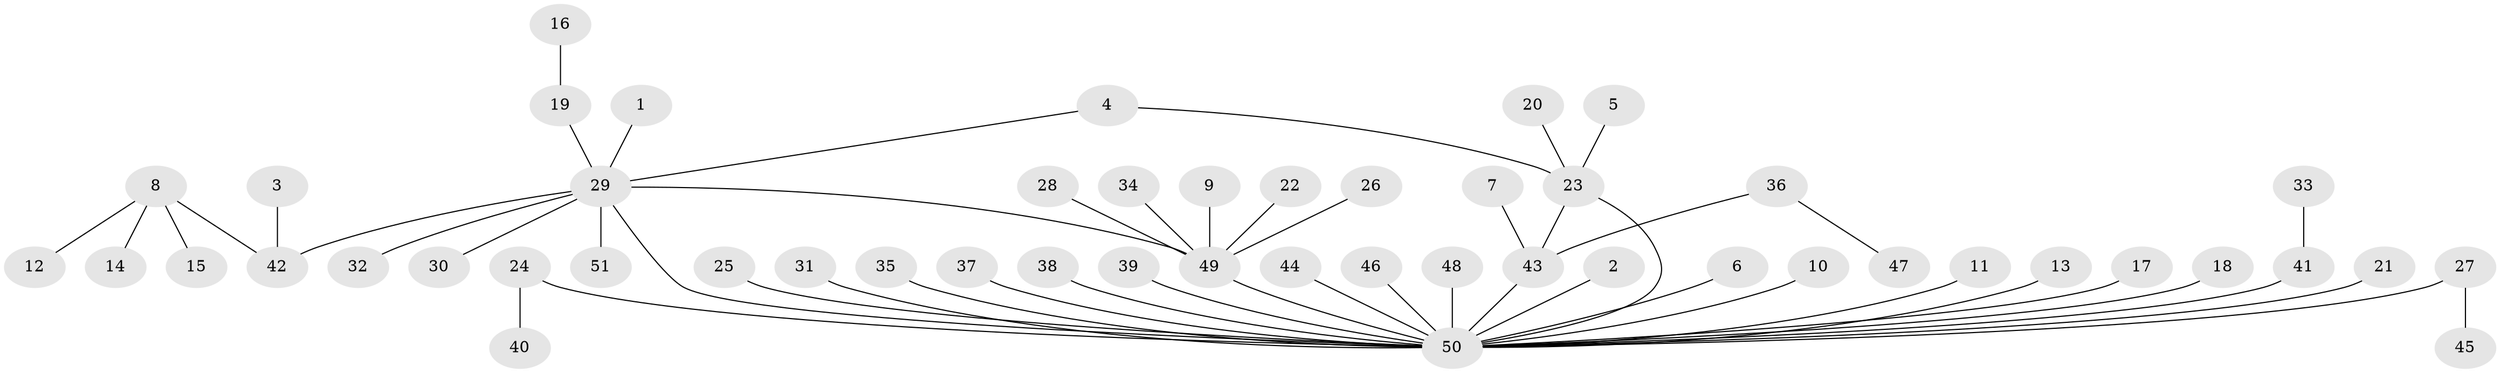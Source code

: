// original degree distribution, {28: 0.00980392156862745, 11: 0.00980392156862745, 1: 0.6666666666666666, 3: 0.08823529411764706, 5: 0.029411764705882353, 2: 0.12745098039215685, 7: 0.00980392156862745, 6: 0.0196078431372549, 4: 0.0392156862745098}
// Generated by graph-tools (version 1.1) at 2025/49/03/09/25 03:49:55]
// undirected, 51 vertices, 53 edges
graph export_dot {
graph [start="1"]
  node [color=gray90,style=filled];
  1;
  2;
  3;
  4;
  5;
  6;
  7;
  8;
  9;
  10;
  11;
  12;
  13;
  14;
  15;
  16;
  17;
  18;
  19;
  20;
  21;
  22;
  23;
  24;
  25;
  26;
  27;
  28;
  29;
  30;
  31;
  32;
  33;
  34;
  35;
  36;
  37;
  38;
  39;
  40;
  41;
  42;
  43;
  44;
  45;
  46;
  47;
  48;
  49;
  50;
  51;
  1 -- 29 [weight=1.0];
  2 -- 50 [weight=1.0];
  3 -- 42 [weight=1.0];
  4 -- 23 [weight=1.0];
  4 -- 29 [weight=1.0];
  5 -- 23 [weight=1.0];
  6 -- 50 [weight=1.0];
  7 -- 43 [weight=1.0];
  8 -- 12 [weight=1.0];
  8 -- 14 [weight=1.0];
  8 -- 15 [weight=1.0];
  8 -- 42 [weight=1.0];
  9 -- 49 [weight=1.0];
  10 -- 50 [weight=1.0];
  11 -- 50 [weight=1.0];
  13 -- 50 [weight=1.0];
  16 -- 19 [weight=1.0];
  17 -- 50 [weight=1.0];
  18 -- 50 [weight=1.0];
  19 -- 29 [weight=1.0];
  20 -- 23 [weight=1.0];
  21 -- 50 [weight=1.0];
  22 -- 49 [weight=1.0];
  23 -- 43 [weight=1.0];
  23 -- 50 [weight=1.0];
  24 -- 40 [weight=1.0];
  24 -- 50 [weight=1.0];
  25 -- 50 [weight=1.0];
  26 -- 49 [weight=1.0];
  27 -- 45 [weight=1.0];
  27 -- 50 [weight=1.0];
  28 -- 49 [weight=1.0];
  29 -- 30 [weight=1.0];
  29 -- 32 [weight=1.0];
  29 -- 42 [weight=1.0];
  29 -- 49 [weight=1.0];
  29 -- 50 [weight=1.0];
  29 -- 51 [weight=1.0];
  31 -- 50 [weight=1.0];
  33 -- 41 [weight=1.0];
  34 -- 49 [weight=1.0];
  35 -- 50 [weight=1.0];
  36 -- 43 [weight=1.0];
  36 -- 47 [weight=1.0];
  37 -- 50 [weight=1.0];
  38 -- 50 [weight=1.0];
  39 -- 50 [weight=1.0];
  41 -- 50 [weight=1.0];
  43 -- 50 [weight=1.0];
  44 -- 50 [weight=1.0];
  46 -- 50 [weight=1.0];
  48 -- 50 [weight=1.0];
  49 -- 50 [weight=2.0];
}
